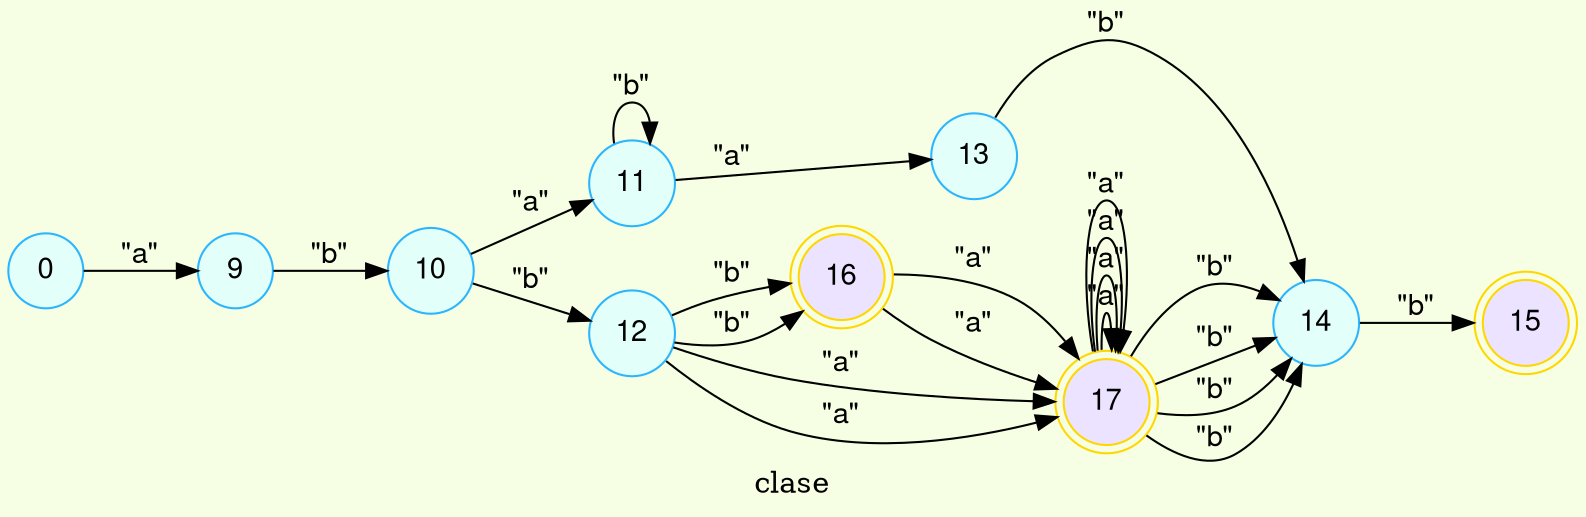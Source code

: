 digraph finite_state_machine {
	bgcolor = "#F6FFE3"
	node [fontname="Helvetica,Arial,sans-serif" ]
	edge [fontname="Helvetica,Arial,sans-serif"]
	rankdir=LR;
	node [shape = doublecircle, color = gold fillcolor="#EBE3FF" style =filled];15,16,17;
	node [shape = circle, color = "#2CB5FF" fillcolor="#E3FFFA" style =filled];

0->9[label = "\"a\""];
9->10[label = "\"b\""];
10->11[label = "\"a\""];
11->11[label = "\"b\""];
11->13[label = "\"a\""];
13->14[label = "\"b\""];
14->15[label = "\"b\""];
12->16[label = "\"b\""];
16->17[label = "\"a\""];
17->17[label = "\"a\""];
17->14[label = "\"b\""];
12->17[label = "\"a\""];
17->17[label = "\"a\""];
17->14[label = "\"b\""];
10->12[label = "\"b\""];
12->16[label = "\"b\""];
16->17[label = "\"a\""];
17->17[label = "\"a\""];
17->14[label = "\"b\""];
12->17[label = "\"a\""];
17->17[label = "\"a\""];
17->14[label = "\"b\""];
label= clase}